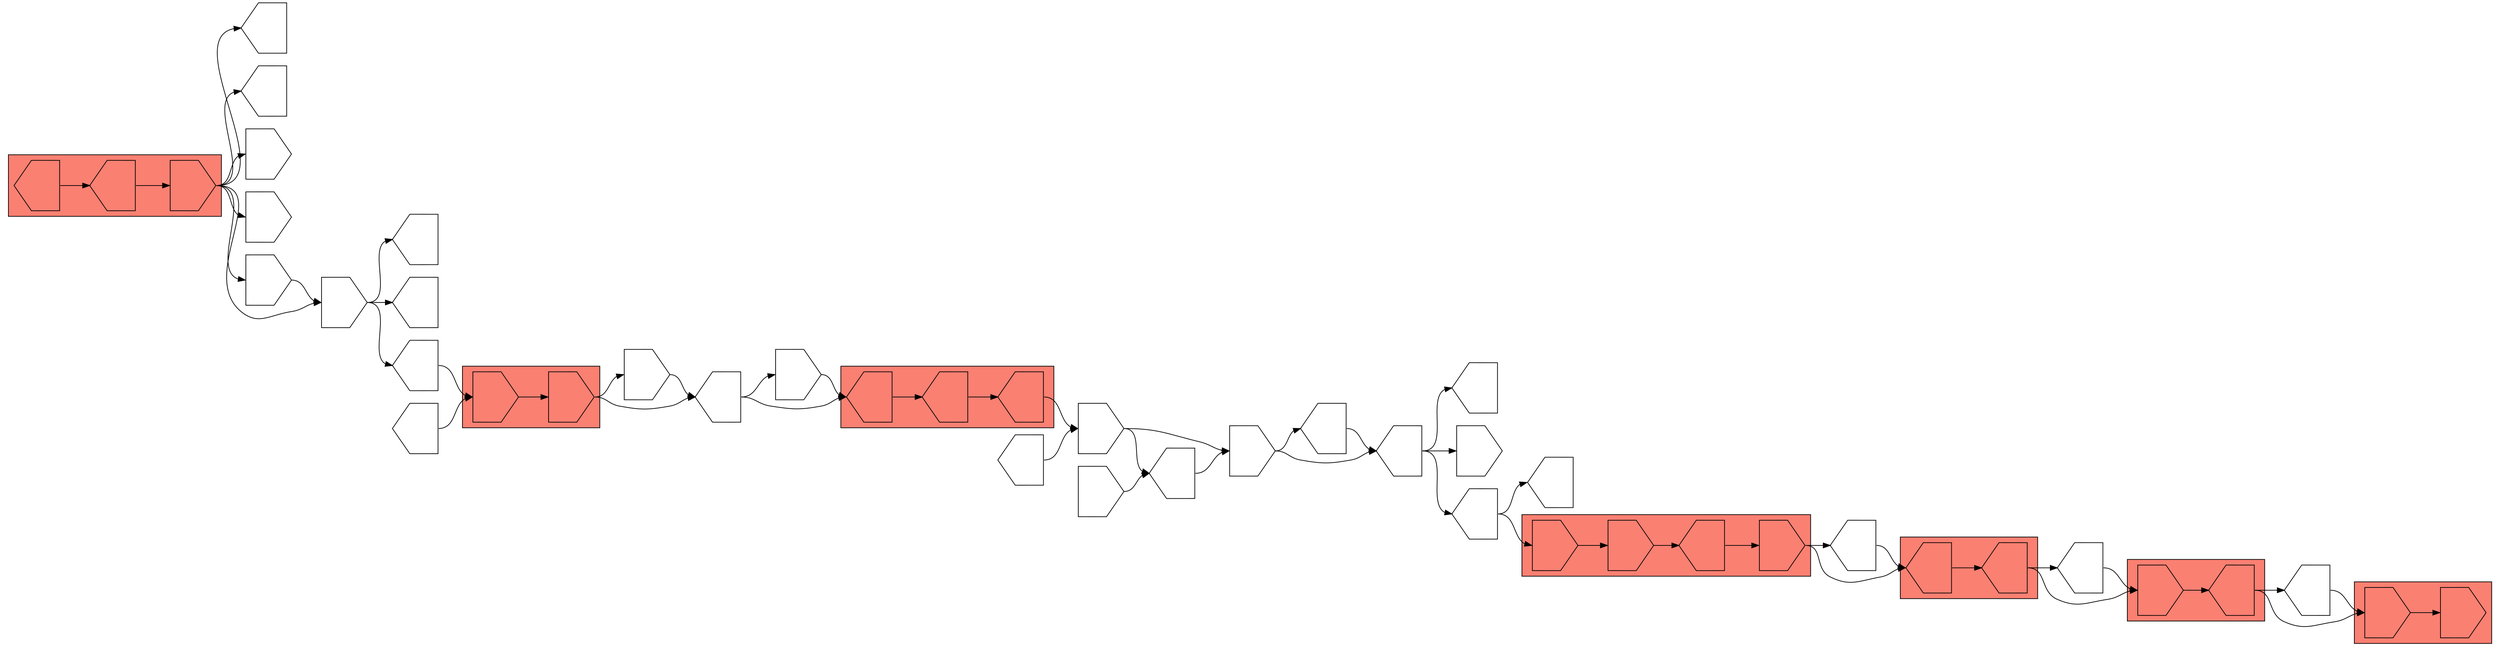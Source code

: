 digraph asm {
	rotate=90;
	edge [headport=n,tailport=s];
subgraph cluster_C7023_2188_19693 {
	7023 [label="",height=1,width=1,shape=house];
	2188 [label="",height=1,width=1,shape=house];
	19693 [label="",height=1,width=1,shape=house];
	style=filled;
	fillcolor=salmon;
}
subgraph cluster_C10039_11957_9266_21515 {
	10039 [label="",height=1,width=1,shape=invhouse];
	11957 [label="",height=1,width=1,shape=invhouse];
	9266 [label="",height=1,width=1,shape=house];
	21515 [label="",height=1,width=1,shape=invhouse];
	style=filled;
	fillcolor=salmon;
}
subgraph cluster_C20867_6472 {
	20867 [label="",height=1,width=1,shape=house];
	6472 [label="",height=1,width=1,shape=house];
	style=filled;
	fillcolor=salmon;
}
subgraph cluster_C3053_8205 {
	3053 [label="",height=1,width=1,shape=invhouse];
	8205 [label="",height=1,width=1,shape=house];
	style=filled;
	fillcolor=salmon;
}
subgraph cluster_C6759_15074 {
	6759 [label="",height=1,width=1,shape=invhouse];
	15074 [label="",height=1,width=1,shape=invhouse];
	style=filled;
	fillcolor=salmon;
}
subgraph cluster_C211_7491 {
	211 [label="",height=1,width=1,shape=invhouse];
	7491 [label="",height=1,width=1,shape=invhouse];
	style=filled;
	fillcolor=salmon;
}
subgraph cluster_C2485_2958_21049 {
	2485 [label="",height=1,width=1,shape=house];
	2958 [label="",height=1,width=1,shape=house];
	21049 [label="",height=1,width=1,shape=invhouse];
	style=filled;
	fillcolor=salmon;
}
	8921 [label="",height=1,width=1,shape=invhouse];
	4358 [label="",height=1,width=1,shape=invhouse];
	15288 [label="",height=1,width=1,shape=house];
	8463 [label="",height=1,width=1,shape=house];
	1419 [label="",height=1,width=1,shape=house];
	10436 [label="",height=1,width=1,shape=house];
	15317 [label="",height=1,width=1,shape=house];
	18915 [label="",height=1,width=1,shape=house];
	13299 [label="",height=1,width=1,shape=invhouse];
	13340 [label="",height=1,width=1,shape=house];
	15934 [label="",height=1,width=1,shape=house];
	11238 [label="",height=1,width=1,shape=house];
	10884 [label="",height=1,width=1,shape=invhouse];
	4753 [label="",height=1,width=1,shape=house];
	7882 [label="",height=1,width=1,shape=house];
	8939 [label="",height=1,width=1,shape=invhouse];
	13333 [label="",height=1,width=1,shape=invhouse];
	10035 [label="",height=1,width=1,shape=house];
	10739 [label="",height=1,width=1,shape=house];
	2490 [label="",height=1,width=1,shape=invhouse];
	4857 [label="",height=1,width=1,shape=house];
	11500 [label="",height=1,width=1,shape=house];
	10361 [label="",height=1,width=1,shape=invhouse];
	1418 [label="",height=1,width=1,shape=invhouse];
	5955 [label="",height=1,width=1,shape=invhouse];
	9478 [label="",height=1,width=1,shape=house];
	14595 [label="",height=1,width=1,shape=house];
	7023 -> 2188
	2188 -> 19693
	19693 -> 8921
	8921 -> 4358
	8921 -> 11238
	4358 -> 15288
	4358 -> 15934
	15288 -> 8463
	15288 -> 13299
	15288 -> 13340
	8463 -> 10039
	8463 -> 18915
	10039 -> 11957
	11957 -> 9266
	9266 -> 21515
	21515 -> 1419
	21515 -> 20867
	1419 -> 20867
	20867 -> 6472
	6472 -> 3053
	6472 -> 15317
	3053 -> 8205
	8205 -> 6759
	8205 -> 10436
	6759 -> 15074
	10436 -> 6759
	15317 -> 3053
	15934 -> 15288
	11238 -> 4358
	10884 -> 11238
	4753 -> 8921
	7882 -> 7023
	7882 -> 8939
	8939 -> 7023
	7491 -> 7882
	7491 -> 13333
	13333 -> 7882
	211 -> 7491
	10035 -> 211
	10739 -> 211
	2490 -> 4857
	2490 -> 10739
	2490 -> 11500
	10361 -> 2490
	21049 -> 1418
	21049 -> 2490
	21049 -> 5955
	21049 -> 9478
	21049 -> 10361
	21049 -> 14595
	2958 -> 21049
	2485 -> 2958
}